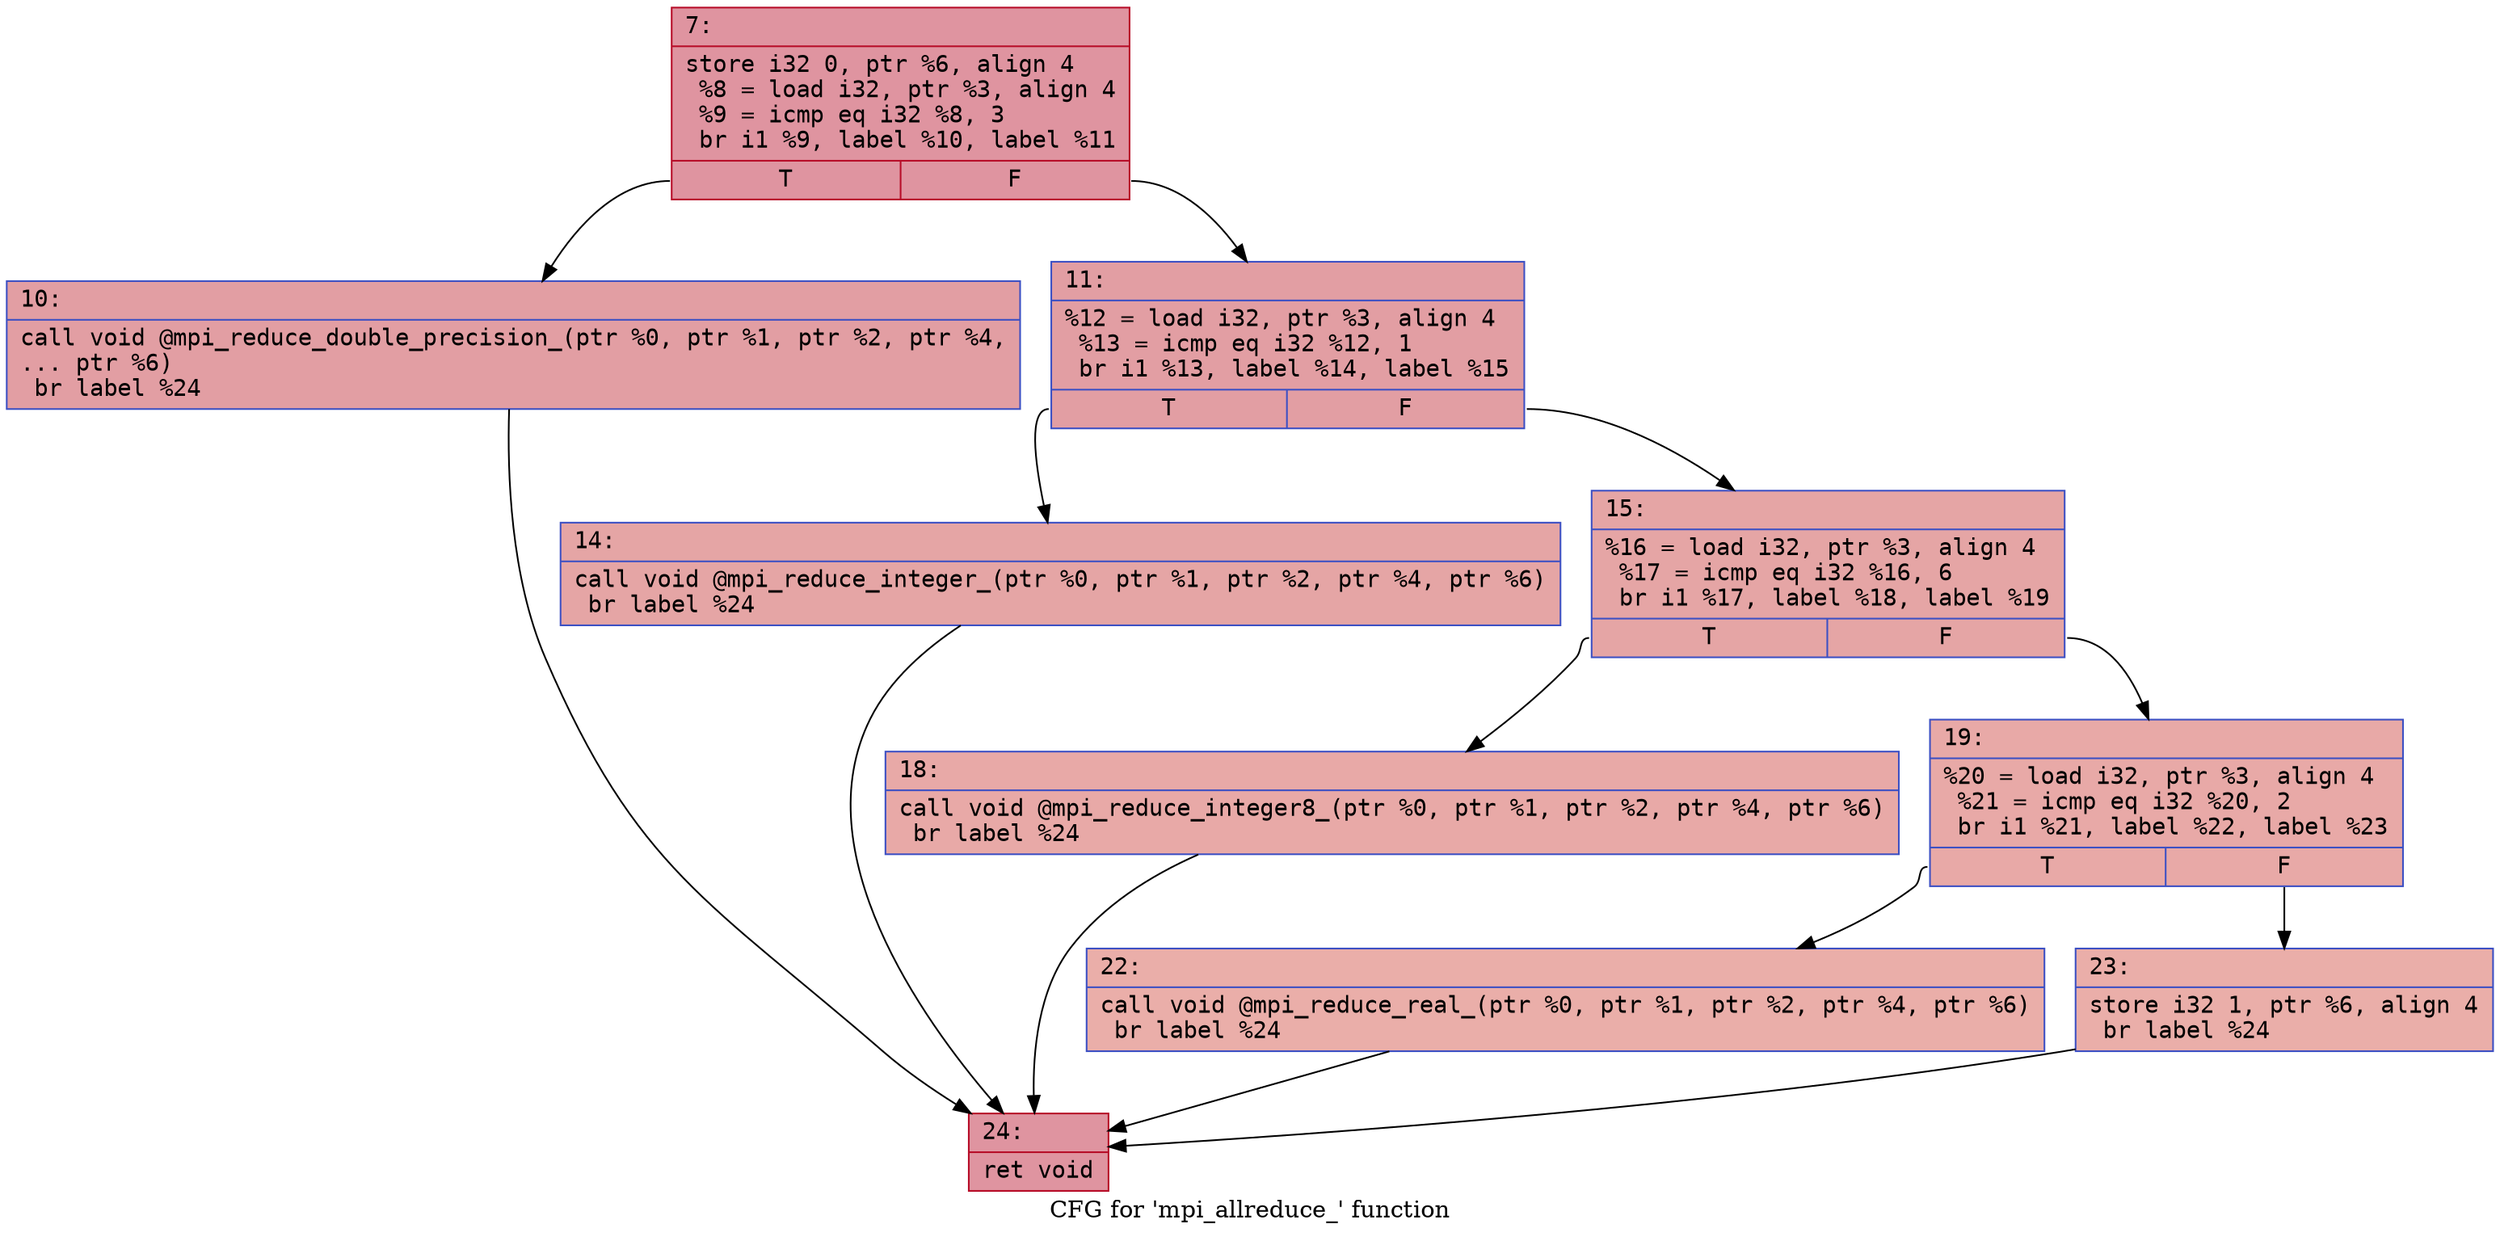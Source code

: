 digraph "CFG for 'mpi_allreduce_' function" {
	label="CFG for 'mpi_allreduce_' function";

	Node0x5560a31ba0d0 [shape=record,color="#b70d28ff", style=filled, fillcolor="#b70d2870" fontname="Courier",label="{7:\l|  store i32 0, ptr %6, align 4\l  %8 = load i32, ptr %3, align 4\l  %9 = icmp eq i32 %8, 3\l  br i1 %9, label %10, label %11\l|{<s0>T|<s1>F}}"];
	Node0x5560a31ba0d0:s0 -> Node0x5560a31ba4d0[tooltip="7 -> 10\nProbability 50.00%" ];
	Node0x5560a31ba0d0:s1 -> Node0x5560a31ba520[tooltip="7 -> 11\nProbability 50.00%" ];
	Node0x5560a31ba4d0 [shape=record,color="#3d50c3ff", style=filled, fillcolor="#be242e70" fontname="Courier",label="{10:\l|  call void @mpi_reduce_double_precision_(ptr %0, ptr %1, ptr %2, ptr %4,\l... ptr %6)\l  br label %24\l}"];
	Node0x5560a31ba4d0 -> Node0x5560a31ba8d0[tooltip="10 -> 24\nProbability 100.00%" ];
	Node0x5560a31ba520 [shape=record,color="#3d50c3ff", style=filled, fillcolor="#be242e70" fontname="Courier",label="{11:\l|  %12 = load i32, ptr %3, align 4\l  %13 = icmp eq i32 %12, 1\l  br i1 %13, label %14, label %15\l|{<s0>T|<s1>F}}"];
	Node0x5560a31ba520:s0 -> Node0x5560a31baaa0[tooltip="11 -> 14\nProbability 50.00%" ];
	Node0x5560a31ba520:s1 -> Node0x5560a31baaf0[tooltip="11 -> 15\nProbability 50.00%" ];
	Node0x5560a31baaa0 [shape=record,color="#3d50c3ff", style=filled, fillcolor="#c5333470" fontname="Courier",label="{14:\l|  call void @mpi_reduce_integer_(ptr %0, ptr %1, ptr %2, ptr %4, ptr %6)\l  br label %24\l}"];
	Node0x5560a31baaa0 -> Node0x5560a31ba8d0[tooltip="14 -> 24\nProbability 100.00%" ];
	Node0x5560a31baaf0 [shape=record,color="#3d50c3ff", style=filled, fillcolor="#c5333470" fontname="Courier",label="{15:\l|  %16 = load i32, ptr %3, align 4\l  %17 = icmp eq i32 %16, 6\l  br i1 %17, label %18, label %19\l|{<s0>T|<s1>F}}"];
	Node0x5560a31baaf0:s0 -> Node0x5560a31baff0[tooltip="15 -> 18\nProbability 50.00%" ];
	Node0x5560a31baaf0:s1 -> Node0x5560a31bb040[tooltip="15 -> 19\nProbability 50.00%" ];
	Node0x5560a31baff0 [shape=record,color="#3d50c3ff", style=filled, fillcolor="#ca3b3770" fontname="Courier",label="{18:\l|  call void @mpi_reduce_integer8_(ptr %0, ptr %1, ptr %2, ptr %4, ptr %6)\l  br label %24\l}"];
	Node0x5560a31baff0 -> Node0x5560a31ba8d0[tooltip="18 -> 24\nProbability 100.00%" ];
	Node0x5560a31bb040 [shape=record,color="#3d50c3ff", style=filled, fillcolor="#ca3b3770" fontname="Courier",label="{19:\l|  %20 = load i32, ptr %3, align 4\l  %21 = icmp eq i32 %20, 2\l  br i1 %21, label %22, label %23\l|{<s0>T|<s1>F}}"];
	Node0x5560a31bb040:s0 -> Node0x5560a31bb530[tooltip="19 -> 22\nProbability 50.00%" ];
	Node0x5560a31bb040:s1 -> Node0x5560a31bb580[tooltip="19 -> 23\nProbability 50.00%" ];
	Node0x5560a31bb530 [shape=record,color="#3d50c3ff", style=filled, fillcolor="#d0473d70" fontname="Courier",label="{22:\l|  call void @mpi_reduce_real_(ptr %0, ptr %1, ptr %2, ptr %4, ptr %6)\l  br label %24\l}"];
	Node0x5560a31bb530 -> Node0x5560a31ba8d0[tooltip="22 -> 24\nProbability 100.00%" ];
	Node0x5560a31bb580 [shape=record,color="#3d50c3ff", style=filled, fillcolor="#d0473d70" fontname="Courier",label="{23:\l|  store i32 1, ptr %6, align 4\l  br label %24\l}"];
	Node0x5560a31bb580 -> Node0x5560a31ba8d0[tooltip="23 -> 24\nProbability 100.00%" ];
	Node0x5560a31ba8d0 [shape=record,color="#b70d28ff", style=filled, fillcolor="#b70d2870" fontname="Courier",label="{24:\l|  ret void\l}"];
}
